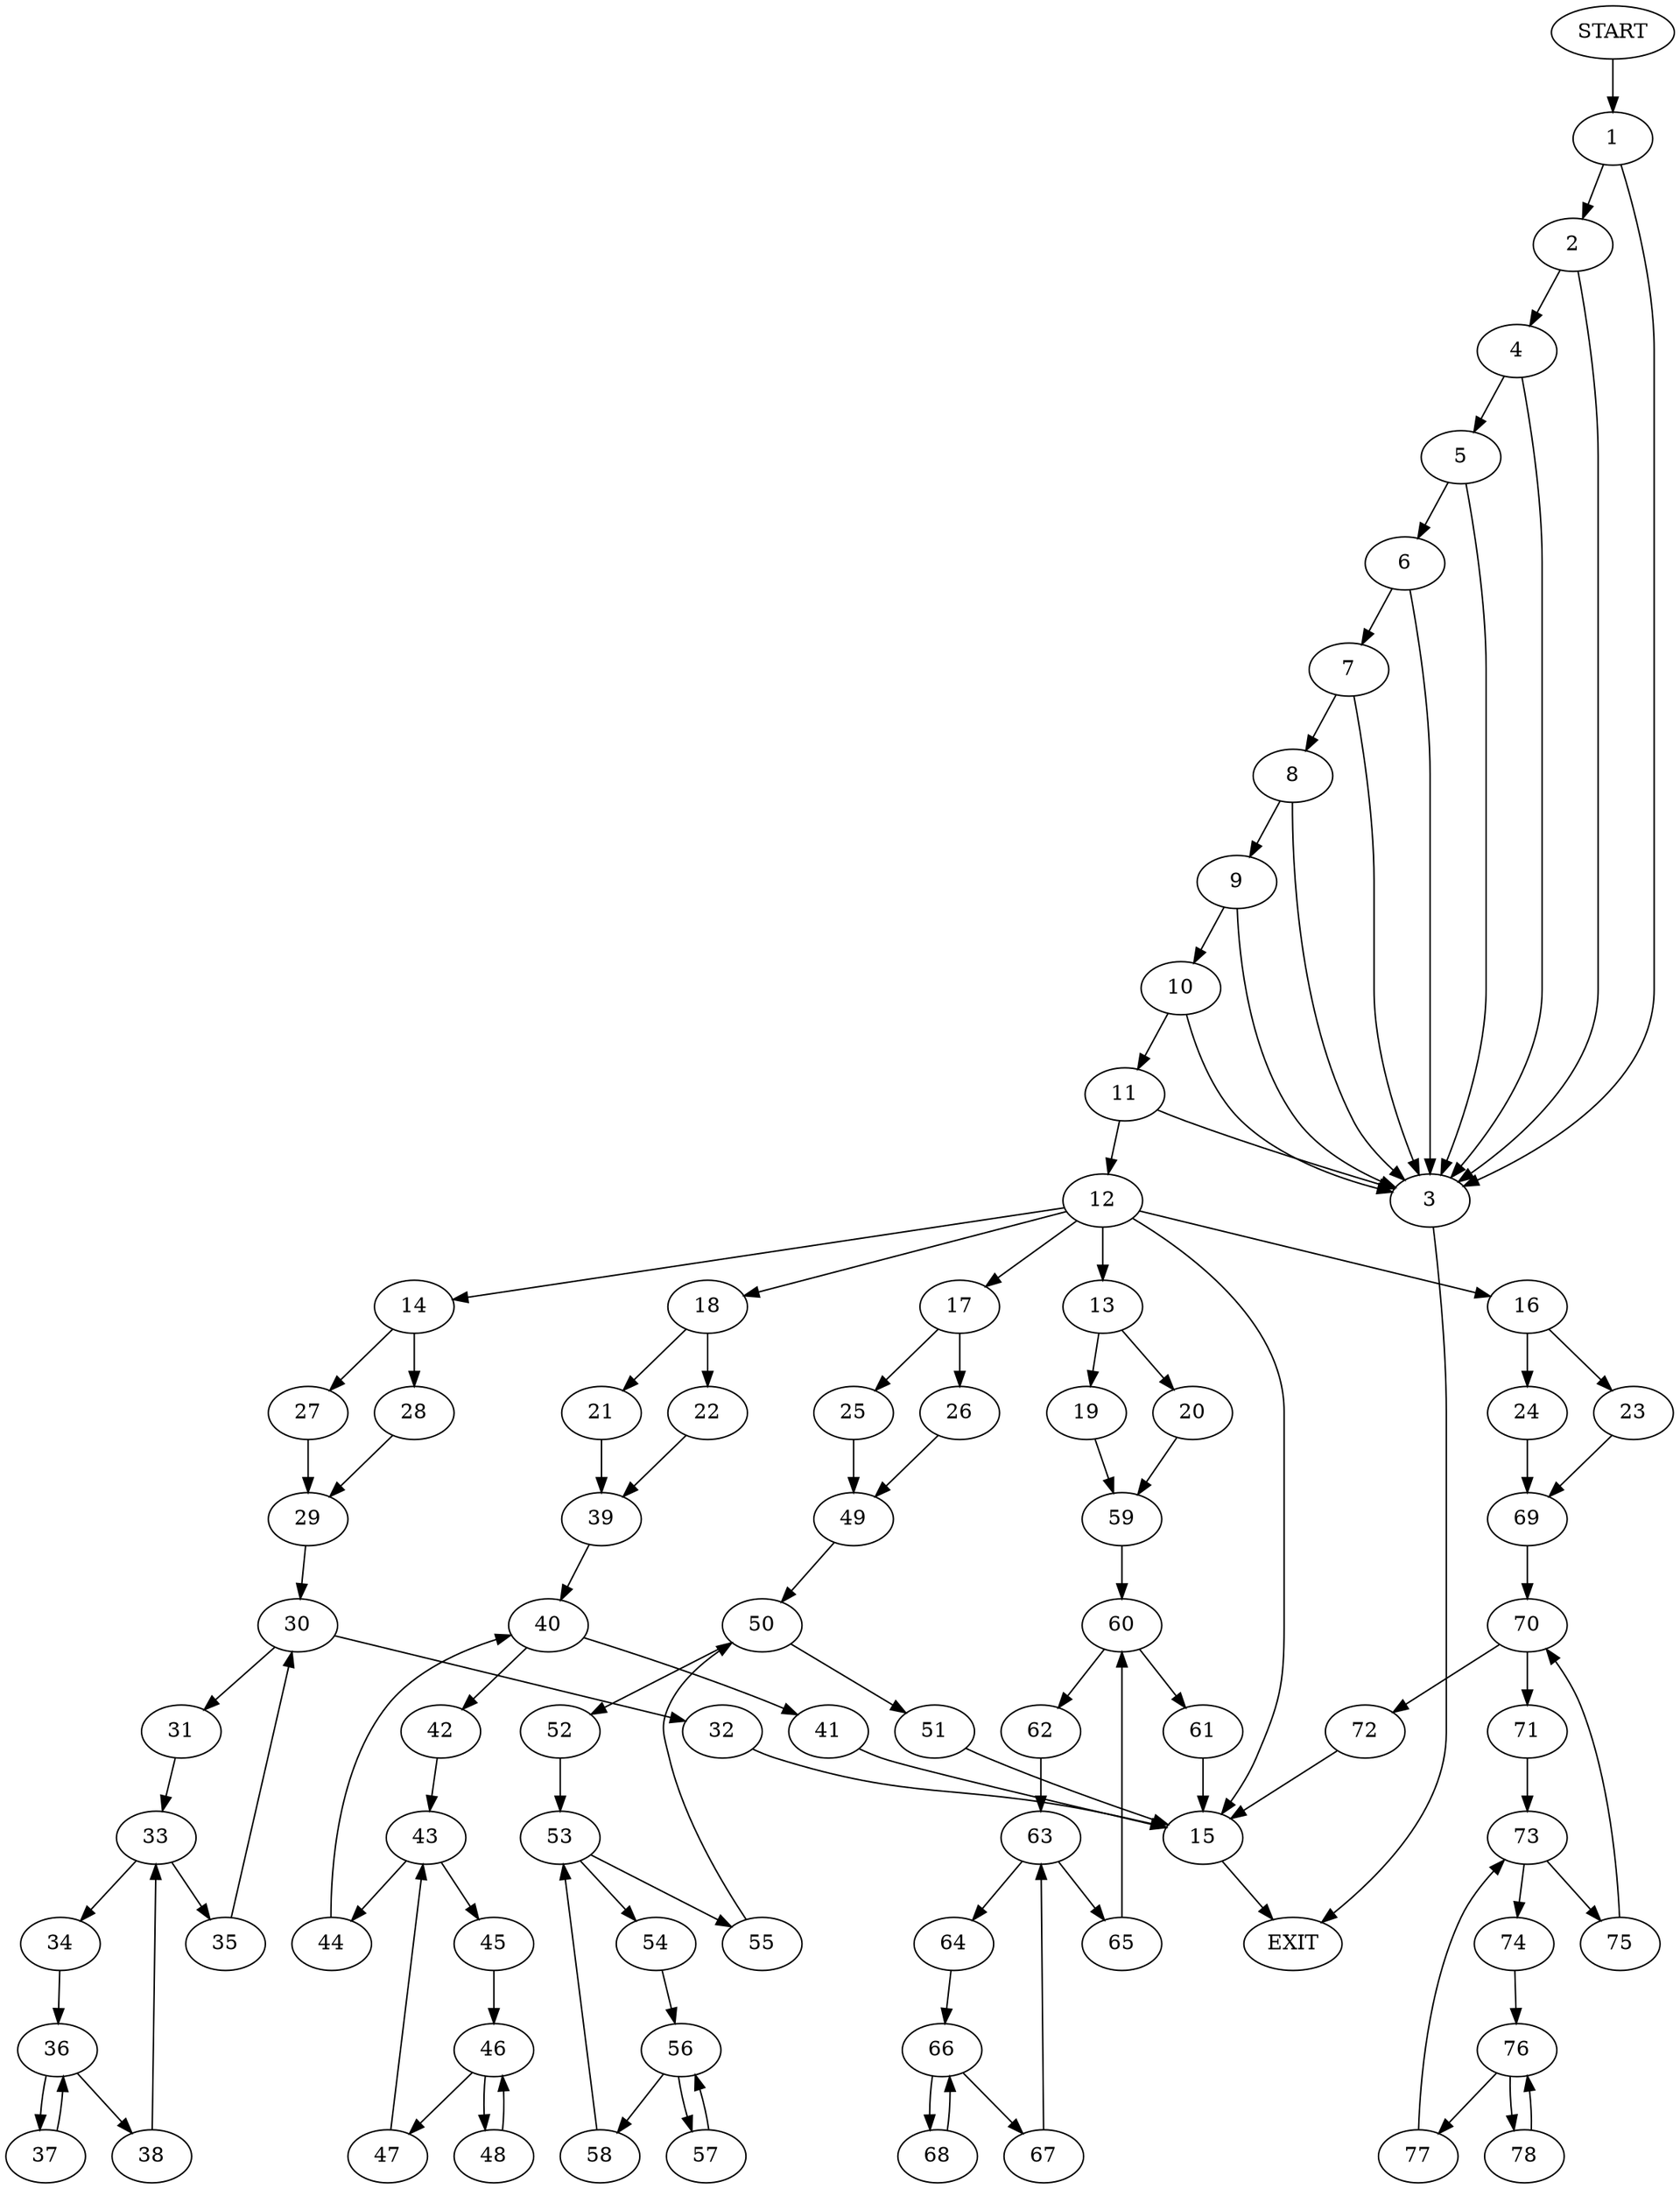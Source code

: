 digraph {
0 [label="START"]
79 [label="EXIT"]
0 -> 1
1 -> 2
1 -> 3
2 -> 3
2 -> 4
3 -> 79
4 -> 3
4 -> 5
5 -> 3
5 -> 6
6 -> 7
6 -> 3
7 -> 3
7 -> 8
8 -> 3
8 -> 9
9 -> 3
9 -> 10
10 -> 3
10 -> 11
11 -> 3
11 -> 12
12 -> 13
12 -> 14
12 -> 15
12 -> 16
12 -> 17
12 -> 18
13 -> 19
13 -> 20
15 -> 79
18 -> 21
18 -> 22
16 -> 23
16 -> 24
17 -> 25
17 -> 26
14 -> 27
14 -> 28
27 -> 29
28 -> 29
29 -> 30
30 -> 31
30 -> 32
31 -> 33
32 -> 15
33 -> 34
33 -> 35
35 -> 30
34 -> 36
36 -> 37
36 -> 38
38 -> 33
37 -> 36
22 -> 39
21 -> 39
39 -> 40
40 -> 41
40 -> 42
42 -> 43
41 -> 15
43 -> 44
43 -> 45
45 -> 46
44 -> 40
46 -> 47
46 -> 48
48 -> 46
47 -> 43
26 -> 49
25 -> 49
49 -> 50
50 -> 51
50 -> 52
51 -> 15
52 -> 53
53 -> 54
53 -> 55
55 -> 50
54 -> 56
56 -> 57
56 -> 58
57 -> 56
58 -> 53
20 -> 59
19 -> 59
59 -> 60
60 -> 61
60 -> 62
62 -> 63
61 -> 15
63 -> 64
63 -> 65
65 -> 60
64 -> 66
66 -> 67
66 -> 68
68 -> 66
67 -> 63
24 -> 69
23 -> 69
69 -> 70
70 -> 71
70 -> 72
72 -> 15
71 -> 73
73 -> 74
73 -> 75
75 -> 70
74 -> 76
76 -> 77
76 -> 78
77 -> 73
78 -> 76
}
